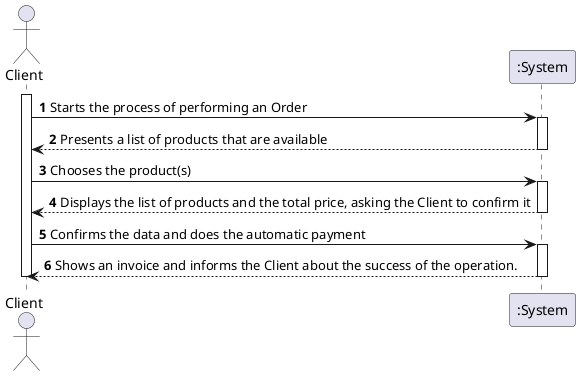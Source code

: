 @startuml
autonumber
actor "Client" as CLI

activate CLI
CLI -> ":System" : Starts the process of performing an Order
activate ":System"
":System" --> CLI : Presents a list of products that are available
deactivate ":System"

CLI -> ":System" : Chooses the product(s)
activate ":System"
":System" --> CLI : Displays the list of products and the total price, asking the Client to confirm it
deactivate ":System"

CLI -> ":System" : Confirms the data and does the automatic payment
activate ":System"
":System" --> CLI : Shows an invoice and informs the Client about the success of the operation.
deactivate ":System"

deactivate CLI
@enduml
